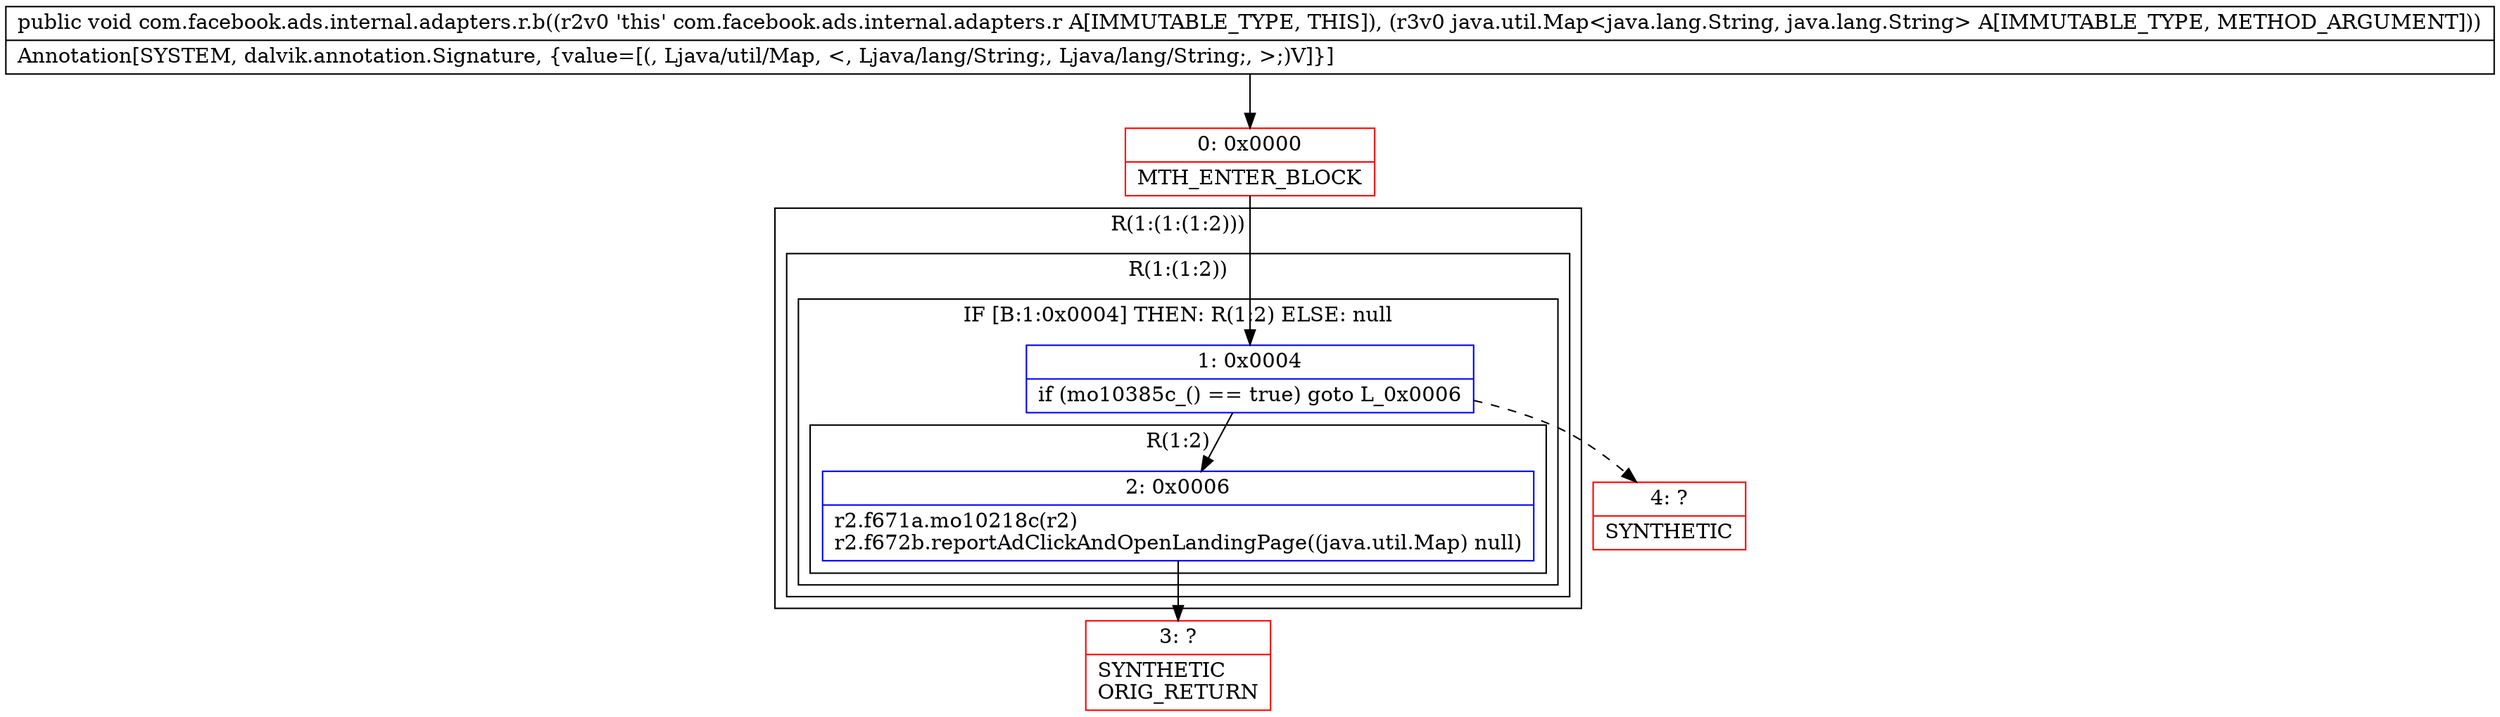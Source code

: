 digraph "CFG forcom.facebook.ads.internal.adapters.r.b(Ljava\/util\/Map;)V" {
subgraph cluster_Region_848211650 {
label = "R(1:(1:(1:2)))";
node [shape=record,color=blue];
subgraph cluster_Region_1928886091 {
label = "R(1:(1:2))";
node [shape=record,color=blue];
subgraph cluster_IfRegion_334298208 {
label = "IF [B:1:0x0004] THEN: R(1:2) ELSE: null";
node [shape=record,color=blue];
Node_1 [shape=record,label="{1\:\ 0x0004|if (mo10385c_() == true) goto L_0x0006\l}"];
subgraph cluster_Region_458301265 {
label = "R(1:2)";
node [shape=record,color=blue];
Node_2 [shape=record,label="{2\:\ 0x0006|r2.f671a.mo10218c(r2)\lr2.f672b.reportAdClickAndOpenLandingPage((java.util.Map) null)\l}"];
}
}
}
}
Node_0 [shape=record,color=red,label="{0\:\ 0x0000|MTH_ENTER_BLOCK\l}"];
Node_3 [shape=record,color=red,label="{3\:\ ?|SYNTHETIC\lORIG_RETURN\l}"];
Node_4 [shape=record,color=red,label="{4\:\ ?|SYNTHETIC\l}"];
MethodNode[shape=record,label="{public void com.facebook.ads.internal.adapters.r.b((r2v0 'this' com.facebook.ads.internal.adapters.r A[IMMUTABLE_TYPE, THIS]), (r3v0 java.util.Map\<java.lang.String, java.lang.String\> A[IMMUTABLE_TYPE, METHOD_ARGUMENT]))  | Annotation[SYSTEM, dalvik.annotation.Signature, \{value=[(, Ljava\/util\/Map, \<, Ljava\/lang\/String;, Ljava\/lang\/String;, \>;)V]\}]\l}"];
MethodNode -> Node_0;
Node_1 -> Node_2;
Node_1 -> Node_4[style=dashed];
Node_2 -> Node_3;
Node_0 -> Node_1;
}

